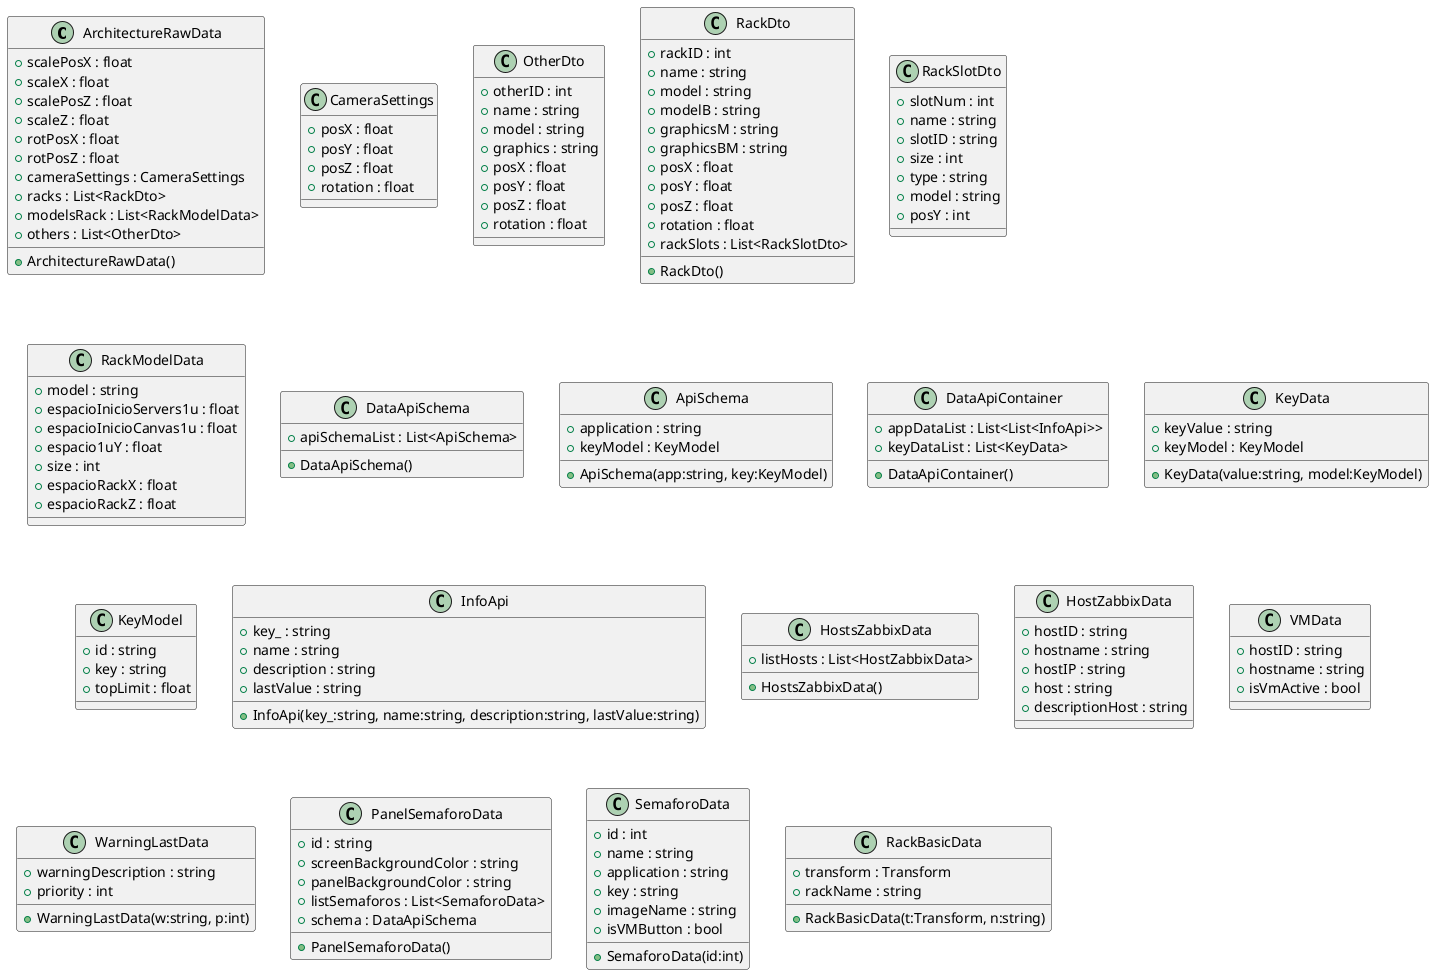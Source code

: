 @startuml
class ArchitectureRawData {
    + ArchitectureRawData()
    + scalePosX : float
    + scaleX : float
    + scalePosZ : float
    + scaleZ : float
    + rotPosX : float
    + rotPosZ : float
    + cameraSettings : CameraSettings
    + racks : List<RackDto>
    + modelsRack : List<RackModelData>
    + others : List<OtherDto>
}
class CameraSettings {
    + posX : float
    + posY : float
    + posZ : float
    + rotation : float
}
class OtherDto {
    + otherID : int
    + name : string
    + model : string
    + graphics : string
    + posX : float
    + posY : float
    + posZ : float
    + rotation : float
}
class RackDto {
    + RackDto()
    + rackID : int
    + name : string
    + model : string
    + modelB : string
    + graphicsM : string
    + graphicsBM : string
    + posX : float
    + posY : float
    + posZ : float
    + rotation : float
    + rackSlots : List<RackSlotDto>
}
class RackSlotDto {
    + slotNum : int
    + name : string
    + slotID : string
    + size : int
    + type : string
    + model : string
    + posY : int
}
class RackModelData {
    + model : string
    + espacioInicioServers1u : float
    + espacioInicioCanvas1u : float
    + espacio1uY : float
    + size : int
    + espacioRackX : float
    + espacioRackZ : float
}
class DataApiSchema {
    + DataApiSchema()
    + apiSchemaList : List<ApiSchema>
}
class ApiSchema {
    + ApiSchema(app:string, key:KeyModel)
    + application : string
    + keyModel : KeyModel
}
class DataApiContainer {
    + DataApiContainer()
    + appDataList : List<List<InfoApi>>
    + keyDataList : List<KeyData>
}
class KeyData {
    + KeyData(value:string, model:KeyModel)
    + keyValue : string
    + keyModel : KeyModel
}
class KeyModel {
    + id : string
    + key : string
    + topLimit : float
}
class InfoApi {
    + InfoApi(key_:string, name:string, description:string, lastValue:string)
    + key_ : string
    + name : string
    + description : string
    + lastValue : string
}
class HostsZabbixData {
    + HostsZabbixData()
    + listHosts : List<HostZabbixData>
}
class HostZabbixData {
    + hostID : string
    + hostname : string
    + hostIP : string
    + host : string
    + descriptionHost : string
}
class VMData {
    + hostID : string
    + hostname : string
    + isVmActive : bool
}
class WarningLastData {
    + WarningLastData(w:string, p:int)
    + warningDescription : string
    + priority : int
}
class PanelSemaforoData {
    + PanelSemaforoData()
    + id : string
    + screenBackgroundColor : string
    + panelBackgroundColor : string
    + listSemaforos : List<SemaforoData>
    + schema : DataApiSchema
}
class SemaforoData {
    + SemaforoData(id:int)
    + id : int
    + name : string
    + application : string
    + key : string
    + imageName : string
    + isVMButton : bool
}
class RackBasicData {
    + RackBasicData(t:Transform, n:string)
    + transform : Transform
    + rackName : string
}
@enduml
